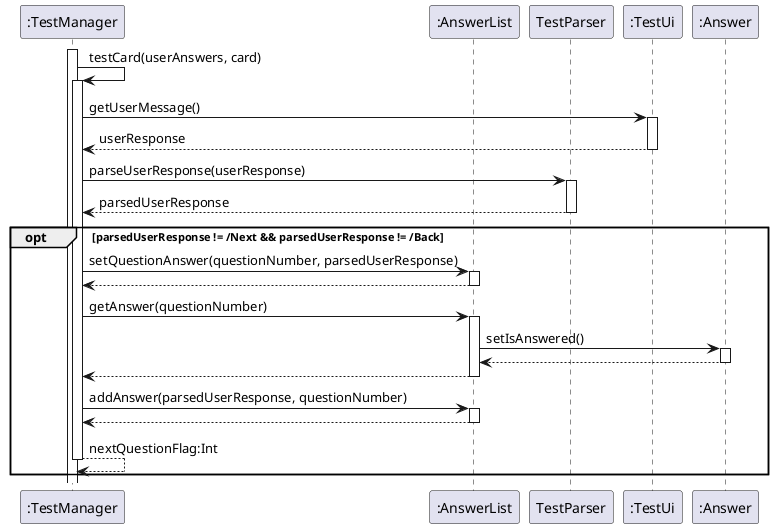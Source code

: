 @startuml
participant ":TestManager" as TestManager
participant ":AnswerList" as AnswerList
participant "TestParser" as TestParser
participant ":TestUi" as TestUi
participant ":Answer" as Answer

activate TestManager
TestManager -> TestManager : testCard(userAnswers, card)
activate TestManager

TestManager -> TestUi : getUserMessage()
activate TestUi
TestUi --> TestManager : userResponse
deactivate TestUi

TestManager -> TestParser : parseUserResponse(userResponse)
activate TestParser
TestParser --> TestManager : parsedUserResponse
deactivate TestParser

opt parsedUserResponse != /Next && parsedUserResponse != /Back
TestManager -> AnswerList : setQuestionAnswer(questionNumber, parsedUserResponse)
activate AnswerList
AnswerList --> TestManager
deactivate AnswerList

TestManager -> AnswerList : getAnswer(questionNumber)
activate AnswerList
AnswerList -> Answer : setIsAnswered()
activate Answer
Answer --> AnswerList
deactivate Answer
AnswerList --> TestManager
deactivate AnswerList

TestManager -> AnswerList : addAnswer(parsedUserResponse, questionNumber)
activate AnswerList
AnswerList --> TestManager
deactivate AnswerList

TestManager --> TestManager : nextQuestionFlag:Int
deactivate TestManager
end
@enduml